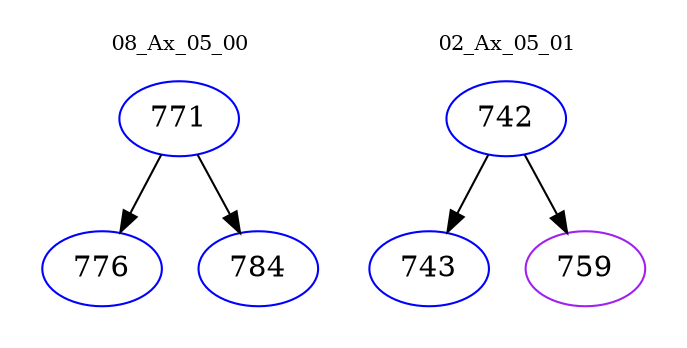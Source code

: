 digraph{
subgraph cluster_0 {
color = white
label = "08_Ax_05_00";
fontsize=10;
T0_771 [label="771", color="blue"]
T0_771 -> T0_776 [color="black"]
T0_776 [label="776", color="blue"]
T0_771 -> T0_784 [color="black"]
T0_784 [label="784", color="blue"]
}
subgraph cluster_1 {
color = white
label = "02_Ax_05_01";
fontsize=10;
T1_742 [label="742", color="blue"]
T1_742 -> T1_743 [color="black"]
T1_743 [label="743", color="blue"]
T1_742 -> T1_759 [color="black"]
T1_759 [label="759", color="purple"]
}
}
